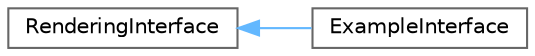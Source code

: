 digraph "Graphical Class Hierarchy"
{
 // LATEX_PDF_SIZE
  bgcolor="transparent";
  edge [fontname=Helvetica,fontsize=10,labelfontname=Helvetica,labelfontsize=10];
  node [fontname=Helvetica,fontsize=10,shape=box,height=0.2,width=0.4];
  rankdir="LR";
  Node0 [label="RenderingInterface",height=0.2,width=0.4,color="grey40", fillcolor="white", style="filled",URL="$class_rendering_interface.html",tooltip=" "];
  Node0 -> Node1 [dir="back",color="steelblue1",style="solid"];
  Node1 [label="ExampleInterface",height=0.2,width=0.4,color="grey40", fillcolor="white", style="filled",URL="$class_example_interface.html",tooltip=" "];
}
